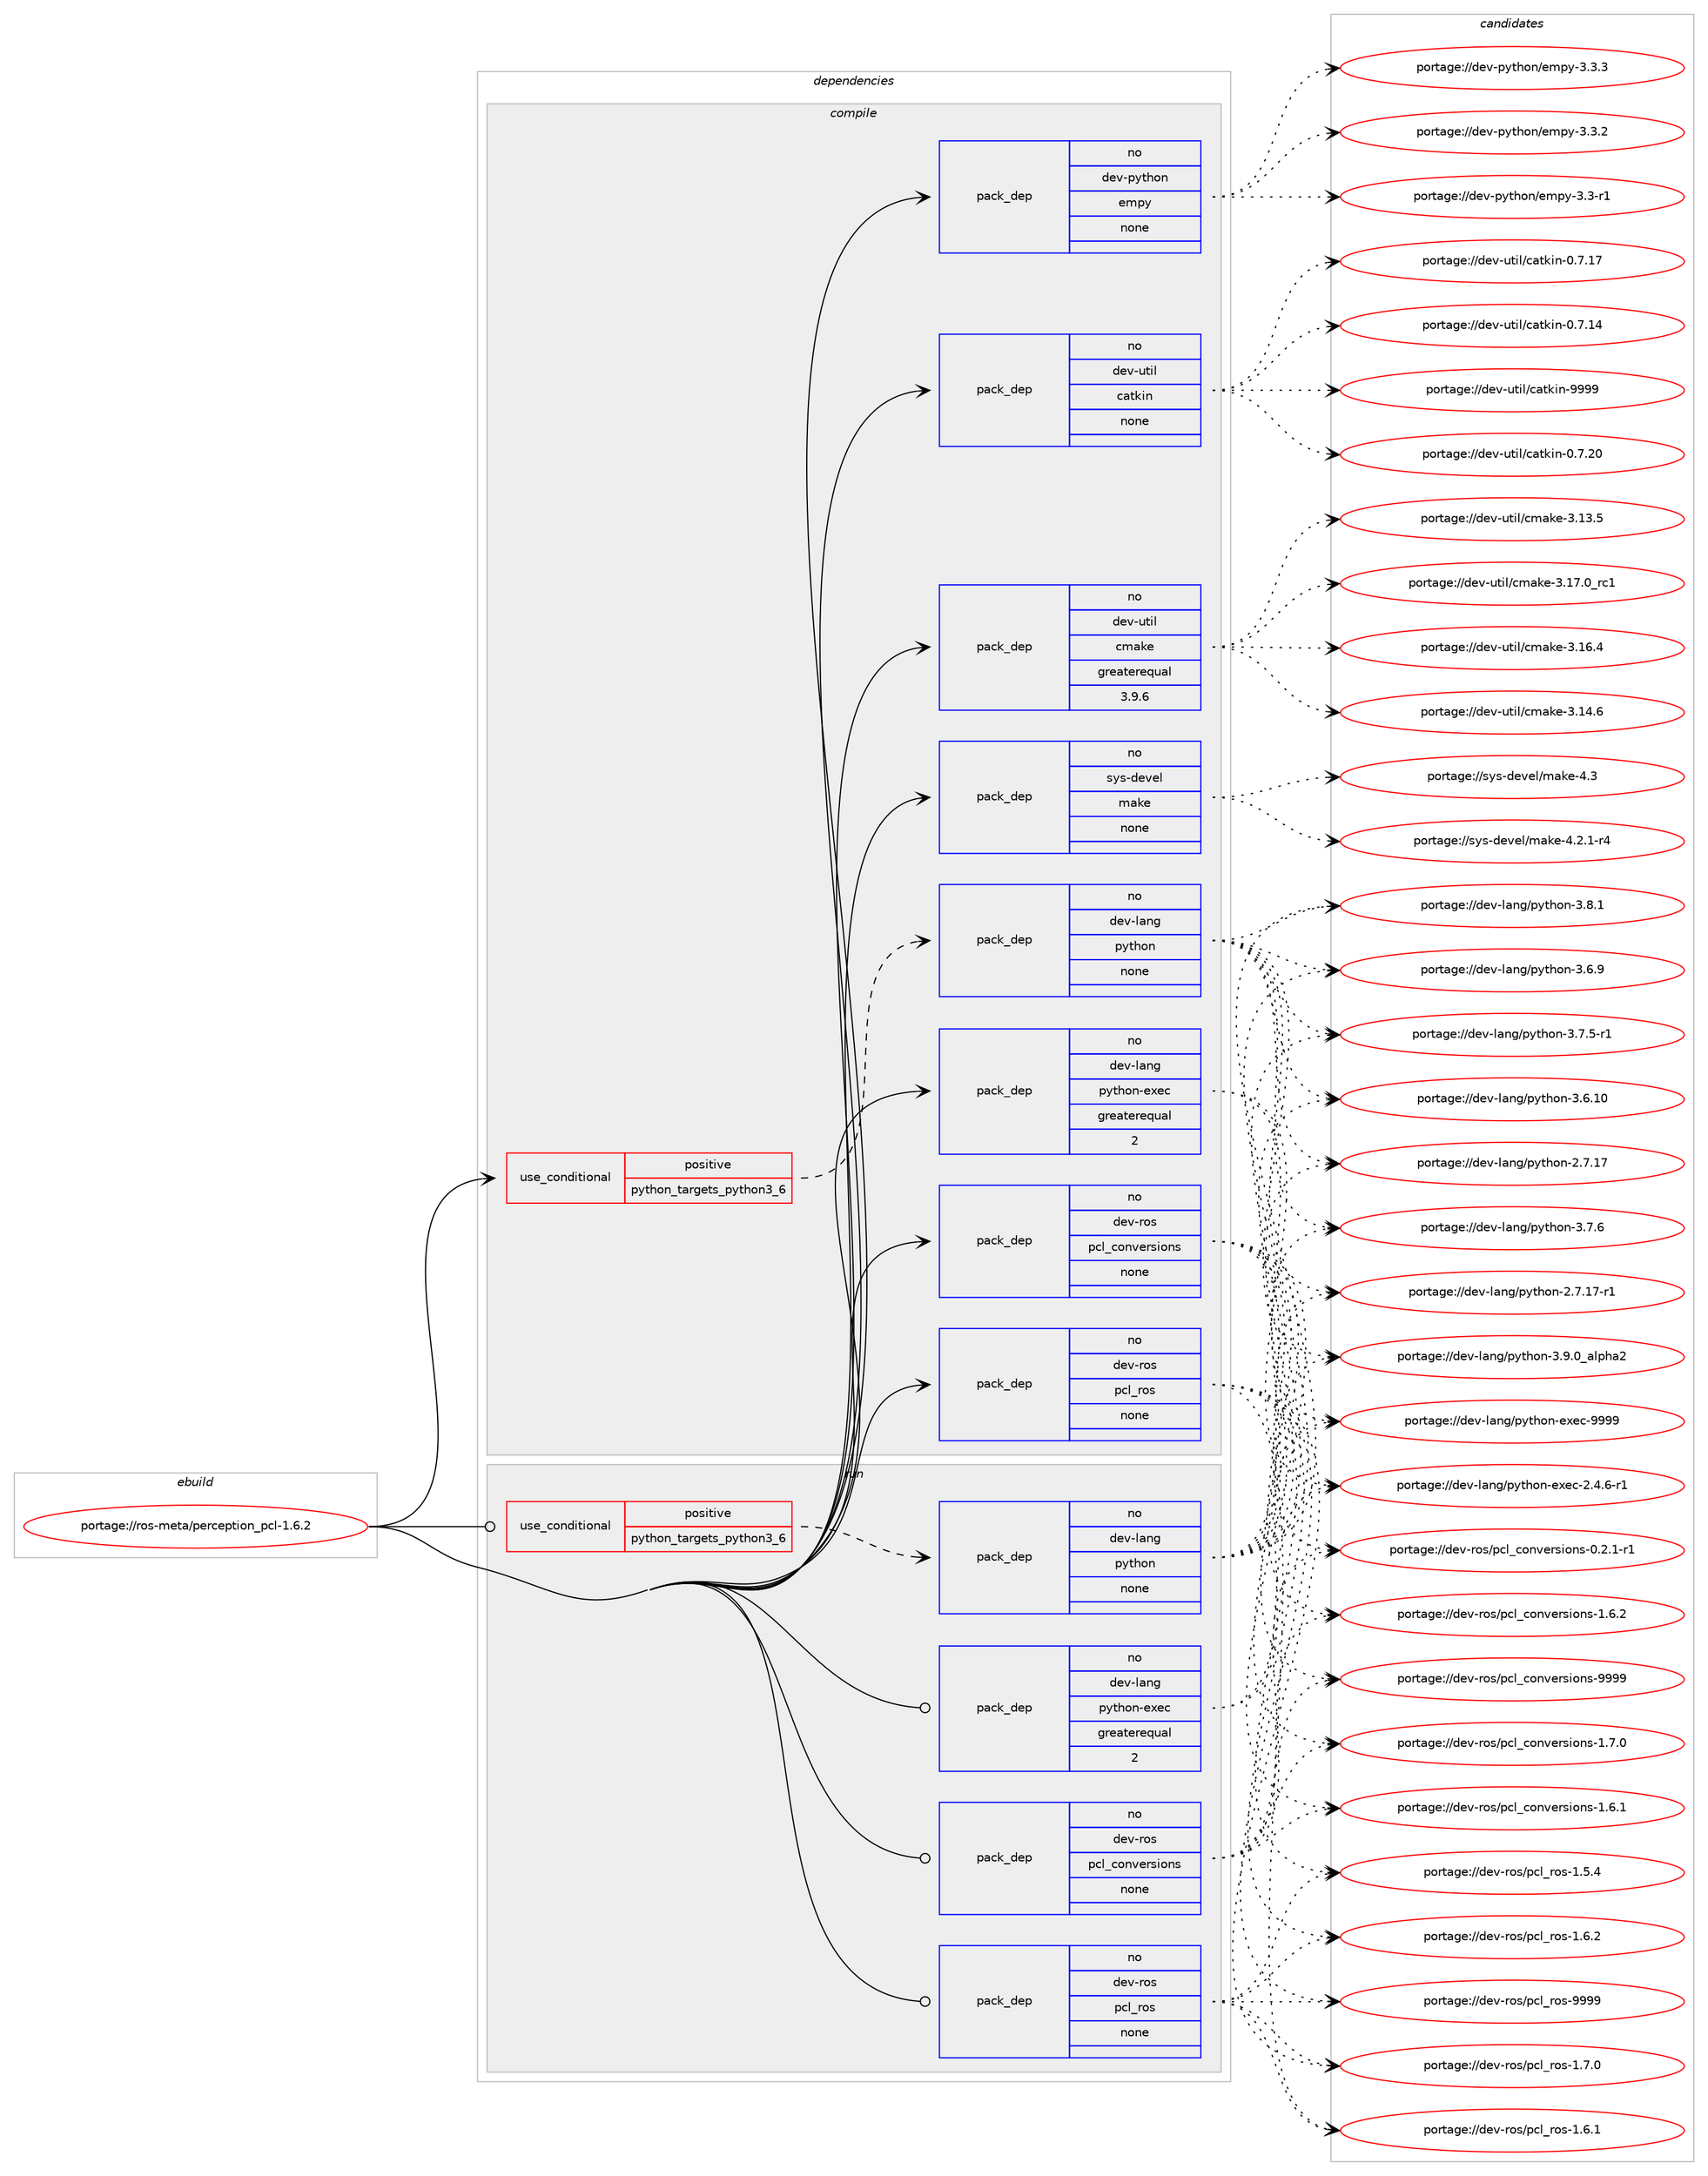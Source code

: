 digraph prolog {

# *************
# Graph options
# *************

newrank=true;
concentrate=true;
compound=true;
graph [rankdir=LR,fontname=Helvetica,fontsize=10,ranksep=1.5];#, ranksep=2.5, nodesep=0.2];
edge  [arrowhead=vee];
node  [fontname=Helvetica,fontsize=10];

# **********
# The ebuild
# **********

subgraph cluster_leftcol {
color=gray;
rank=same;
label=<<i>ebuild</i>>;
id [label="portage://ros-meta/perception_pcl-1.6.2", color=red, width=4, href="../ros-meta/perception_pcl-1.6.2.svg"];
}

# ****************
# The dependencies
# ****************

subgraph cluster_midcol {
color=gray;
label=<<i>dependencies</i>>;
subgraph cluster_compile {
fillcolor="#eeeeee";
style=filled;
label=<<i>compile</i>>;
subgraph cond20378 {
dependency102728 [label=<<TABLE BORDER="0" CELLBORDER="1" CELLSPACING="0" CELLPADDING="4"><TR><TD ROWSPAN="3" CELLPADDING="10">use_conditional</TD></TR><TR><TD>positive</TD></TR><TR><TD>python_targets_python3_6</TD></TR></TABLE>>, shape=none, color=red];
subgraph pack80582 {
dependency102729 [label=<<TABLE BORDER="0" CELLBORDER="1" CELLSPACING="0" CELLPADDING="4" WIDTH="220"><TR><TD ROWSPAN="6" CELLPADDING="30">pack_dep</TD></TR><TR><TD WIDTH="110">no</TD></TR><TR><TD>dev-lang</TD></TR><TR><TD>python</TD></TR><TR><TD>none</TD></TR><TR><TD></TD></TR></TABLE>>, shape=none, color=blue];
}
dependency102728:e -> dependency102729:w [weight=20,style="dashed",arrowhead="vee"];
}
id:e -> dependency102728:w [weight=20,style="solid",arrowhead="vee"];
subgraph pack80583 {
dependency102730 [label=<<TABLE BORDER="0" CELLBORDER="1" CELLSPACING="0" CELLPADDING="4" WIDTH="220"><TR><TD ROWSPAN="6" CELLPADDING="30">pack_dep</TD></TR><TR><TD WIDTH="110">no</TD></TR><TR><TD>dev-lang</TD></TR><TR><TD>python-exec</TD></TR><TR><TD>greaterequal</TD></TR><TR><TD>2</TD></TR></TABLE>>, shape=none, color=blue];
}
id:e -> dependency102730:w [weight=20,style="solid",arrowhead="vee"];
subgraph pack80584 {
dependency102731 [label=<<TABLE BORDER="0" CELLBORDER="1" CELLSPACING="0" CELLPADDING="4" WIDTH="220"><TR><TD ROWSPAN="6" CELLPADDING="30">pack_dep</TD></TR><TR><TD WIDTH="110">no</TD></TR><TR><TD>dev-python</TD></TR><TR><TD>empy</TD></TR><TR><TD>none</TD></TR><TR><TD></TD></TR></TABLE>>, shape=none, color=blue];
}
id:e -> dependency102731:w [weight=20,style="solid",arrowhead="vee"];
subgraph pack80585 {
dependency102732 [label=<<TABLE BORDER="0" CELLBORDER="1" CELLSPACING="0" CELLPADDING="4" WIDTH="220"><TR><TD ROWSPAN="6" CELLPADDING="30">pack_dep</TD></TR><TR><TD WIDTH="110">no</TD></TR><TR><TD>dev-ros</TD></TR><TR><TD>pcl_conversions</TD></TR><TR><TD>none</TD></TR><TR><TD></TD></TR></TABLE>>, shape=none, color=blue];
}
id:e -> dependency102732:w [weight=20,style="solid",arrowhead="vee"];
subgraph pack80586 {
dependency102733 [label=<<TABLE BORDER="0" CELLBORDER="1" CELLSPACING="0" CELLPADDING="4" WIDTH="220"><TR><TD ROWSPAN="6" CELLPADDING="30">pack_dep</TD></TR><TR><TD WIDTH="110">no</TD></TR><TR><TD>dev-ros</TD></TR><TR><TD>pcl_ros</TD></TR><TR><TD>none</TD></TR><TR><TD></TD></TR></TABLE>>, shape=none, color=blue];
}
id:e -> dependency102733:w [weight=20,style="solid",arrowhead="vee"];
subgraph pack80587 {
dependency102734 [label=<<TABLE BORDER="0" CELLBORDER="1" CELLSPACING="0" CELLPADDING="4" WIDTH="220"><TR><TD ROWSPAN="6" CELLPADDING="30">pack_dep</TD></TR><TR><TD WIDTH="110">no</TD></TR><TR><TD>dev-util</TD></TR><TR><TD>catkin</TD></TR><TR><TD>none</TD></TR><TR><TD></TD></TR></TABLE>>, shape=none, color=blue];
}
id:e -> dependency102734:w [weight=20,style="solid",arrowhead="vee"];
subgraph pack80588 {
dependency102735 [label=<<TABLE BORDER="0" CELLBORDER="1" CELLSPACING="0" CELLPADDING="4" WIDTH="220"><TR><TD ROWSPAN="6" CELLPADDING="30">pack_dep</TD></TR><TR><TD WIDTH="110">no</TD></TR><TR><TD>dev-util</TD></TR><TR><TD>cmake</TD></TR><TR><TD>greaterequal</TD></TR><TR><TD>3.9.6</TD></TR></TABLE>>, shape=none, color=blue];
}
id:e -> dependency102735:w [weight=20,style="solid",arrowhead="vee"];
subgraph pack80589 {
dependency102736 [label=<<TABLE BORDER="0" CELLBORDER="1" CELLSPACING="0" CELLPADDING="4" WIDTH="220"><TR><TD ROWSPAN="6" CELLPADDING="30">pack_dep</TD></TR><TR><TD WIDTH="110">no</TD></TR><TR><TD>sys-devel</TD></TR><TR><TD>make</TD></TR><TR><TD>none</TD></TR><TR><TD></TD></TR></TABLE>>, shape=none, color=blue];
}
id:e -> dependency102736:w [weight=20,style="solid",arrowhead="vee"];
}
subgraph cluster_compileandrun {
fillcolor="#eeeeee";
style=filled;
label=<<i>compile and run</i>>;
}
subgraph cluster_run {
fillcolor="#eeeeee";
style=filled;
label=<<i>run</i>>;
subgraph cond20379 {
dependency102737 [label=<<TABLE BORDER="0" CELLBORDER="1" CELLSPACING="0" CELLPADDING="4"><TR><TD ROWSPAN="3" CELLPADDING="10">use_conditional</TD></TR><TR><TD>positive</TD></TR><TR><TD>python_targets_python3_6</TD></TR></TABLE>>, shape=none, color=red];
subgraph pack80590 {
dependency102738 [label=<<TABLE BORDER="0" CELLBORDER="1" CELLSPACING="0" CELLPADDING="4" WIDTH="220"><TR><TD ROWSPAN="6" CELLPADDING="30">pack_dep</TD></TR><TR><TD WIDTH="110">no</TD></TR><TR><TD>dev-lang</TD></TR><TR><TD>python</TD></TR><TR><TD>none</TD></TR><TR><TD></TD></TR></TABLE>>, shape=none, color=blue];
}
dependency102737:e -> dependency102738:w [weight=20,style="dashed",arrowhead="vee"];
}
id:e -> dependency102737:w [weight=20,style="solid",arrowhead="odot"];
subgraph pack80591 {
dependency102739 [label=<<TABLE BORDER="0" CELLBORDER="1" CELLSPACING="0" CELLPADDING="4" WIDTH="220"><TR><TD ROWSPAN="6" CELLPADDING="30">pack_dep</TD></TR><TR><TD WIDTH="110">no</TD></TR><TR><TD>dev-lang</TD></TR><TR><TD>python-exec</TD></TR><TR><TD>greaterequal</TD></TR><TR><TD>2</TD></TR></TABLE>>, shape=none, color=blue];
}
id:e -> dependency102739:w [weight=20,style="solid",arrowhead="odot"];
subgraph pack80592 {
dependency102740 [label=<<TABLE BORDER="0" CELLBORDER="1" CELLSPACING="0" CELLPADDING="4" WIDTH="220"><TR><TD ROWSPAN="6" CELLPADDING="30">pack_dep</TD></TR><TR><TD WIDTH="110">no</TD></TR><TR><TD>dev-ros</TD></TR><TR><TD>pcl_conversions</TD></TR><TR><TD>none</TD></TR><TR><TD></TD></TR></TABLE>>, shape=none, color=blue];
}
id:e -> dependency102740:w [weight=20,style="solid",arrowhead="odot"];
subgraph pack80593 {
dependency102741 [label=<<TABLE BORDER="0" CELLBORDER="1" CELLSPACING="0" CELLPADDING="4" WIDTH="220"><TR><TD ROWSPAN="6" CELLPADDING="30">pack_dep</TD></TR><TR><TD WIDTH="110">no</TD></TR><TR><TD>dev-ros</TD></TR><TR><TD>pcl_ros</TD></TR><TR><TD>none</TD></TR><TR><TD></TD></TR></TABLE>>, shape=none, color=blue];
}
id:e -> dependency102741:w [weight=20,style="solid",arrowhead="odot"];
}
}

# **************
# The candidates
# **************

subgraph cluster_choices {
rank=same;
color=gray;
label=<<i>candidates</i>>;

subgraph choice80582 {
color=black;
nodesep=1;
choice10010111845108971101034711212111610411111045514657464895971081121049750 [label="portage://dev-lang/python-3.9.0_alpha2", color=red, width=4,href="../dev-lang/python-3.9.0_alpha2.svg"];
choice100101118451089711010347112121116104111110455146564649 [label="portage://dev-lang/python-3.8.1", color=red, width=4,href="../dev-lang/python-3.8.1.svg"];
choice100101118451089711010347112121116104111110455146554654 [label="portage://dev-lang/python-3.7.6", color=red, width=4,href="../dev-lang/python-3.7.6.svg"];
choice1001011184510897110103471121211161041111104551465546534511449 [label="portage://dev-lang/python-3.7.5-r1", color=red, width=4,href="../dev-lang/python-3.7.5-r1.svg"];
choice100101118451089711010347112121116104111110455146544657 [label="portage://dev-lang/python-3.6.9", color=red, width=4,href="../dev-lang/python-3.6.9.svg"];
choice10010111845108971101034711212111610411111045514654464948 [label="portage://dev-lang/python-3.6.10", color=red, width=4,href="../dev-lang/python-3.6.10.svg"];
choice100101118451089711010347112121116104111110455046554649554511449 [label="portage://dev-lang/python-2.7.17-r1", color=red, width=4,href="../dev-lang/python-2.7.17-r1.svg"];
choice10010111845108971101034711212111610411111045504655464955 [label="portage://dev-lang/python-2.7.17", color=red, width=4,href="../dev-lang/python-2.7.17.svg"];
dependency102729:e -> choice10010111845108971101034711212111610411111045514657464895971081121049750:w [style=dotted,weight="100"];
dependency102729:e -> choice100101118451089711010347112121116104111110455146564649:w [style=dotted,weight="100"];
dependency102729:e -> choice100101118451089711010347112121116104111110455146554654:w [style=dotted,weight="100"];
dependency102729:e -> choice1001011184510897110103471121211161041111104551465546534511449:w [style=dotted,weight="100"];
dependency102729:e -> choice100101118451089711010347112121116104111110455146544657:w [style=dotted,weight="100"];
dependency102729:e -> choice10010111845108971101034711212111610411111045514654464948:w [style=dotted,weight="100"];
dependency102729:e -> choice100101118451089711010347112121116104111110455046554649554511449:w [style=dotted,weight="100"];
dependency102729:e -> choice10010111845108971101034711212111610411111045504655464955:w [style=dotted,weight="100"];
}
subgraph choice80583 {
color=black;
nodesep=1;
choice10010111845108971101034711212111610411111045101120101994557575757 [label="portage://dev-lang/python-exec-9999", color=red, width=4,href="../dev-lang/python-exec-9999.svg"];
choice10010111845108971101034711212111610411111045101120101994550465246544511449 [label="portage://dev-lang/python-exec-2.4.6-r1", color=red, width=4,href="../dev-lang/python-exec-2.4.6-r1.svg"];
dependency102730:e -> choice10010111845108971101034711212111610411111045101120101994557575757:w [style=dotted,weight="100"];
dependency102730:e -> choice10010111845108971101034711212111610411111045101120101994550465246544511449:w [style=dotted,weight="100"];
}
subgraph choice80584 {
color=black;
nodesep=1;
choice1001011184511212111610411111047101109112121455146514651 [label="portage://dev-python/empy-3.3.3", color=red, width=4,href="../dev-python/empy-3.3.3.svg"];
choice1001011184511212111610411111047101109112121455146514650 [label="portage://dev-python/empy-3.3.2", color=red, width=4,href="../dev-python/empy-3.3.2.svg"];
choice1001011184511212111610411111047101109112121455146514511449 [label="portage://dev-python/empy-3.3-r1", color=red, width=4,href="../dev-python/empy-3.3-r1.svg"];
dependency102731:e -> choice1001011184511212111610411111047101109112121455146514651:w [style=dotted,weight="100"];
dependency102731:e -> choice1001011184511212111610411111047101109112121455146514650:w [style=dotted,weight="100"];
dependency102731:e -> choice1001011184511212111610411111047101109112121455146514511449:w [style=dotted,weight="100"];
}
subgraph choice80585 {
color=black;
nodesep=1;
choice10010111845114111115471129910895991111101181011141151051111101154557575757 [label="portage://dev-ros/pcl_conversions-9999", color=red, width=4,href="../dev-ros/pcl_conversions-9999.svg"];
choice1001011184511411111547112991089599111110118101114115105111110115454946554648 [label="portage://dev-ros/pcl_conversions-1.7.0", color=red, width=4,href="../dev-ros/pcl_conversions-1.7.0.svg"];
choice1001011184511411111547112991089599111110118101114115105111110115454946544650 [label="portage://dev-ros/pcl_conversions-1.6.2", color=red, width=4,href="../dev-ros/pcl_conversions-1.6.2.svg"];
choice1001011184511411111547112991089599111110118101114115105111110115454946544649 [label="portage://dev-ros/pcl_conversions-1.6.1", color=red, width=4,href="../dev-ros/pcl_conversions-1.6.1.svg"];
choice10010111845114111115471129910895991111101181011141151051111101154548465046494511449 [label="portage://dev-ros/pcl_conversions-0.2.1-r1", color=red, width=4,href="../dev-ros/pcl_conversions-0.2.1-r1.svg"];
dependency102732:e -> choice10010111845114111115471129910895991111101181011141151051111101154557575757:w [style=dotted,weight="100"];
dependency102732:e -> choice1001011184511411111547112991089599111110118101114115105111110115454946554648:w [style=dotted,weight="100"];
dependency102732:e -> choice1001011184511411111547112991089599111110118101114115105111110115454946544650:w [style=dotted,weight="100"];
dependency102732:e -> choice1001011184511411111547112991089599111110118101114115105111110115454946544649:w [style=dotted,weight="100"];
dependency102732:e -> choice10010111845114111115471129910895991111101181011141151051111101154548465046494511449:w [style=dotted,weight="100"];
}
subgraph choice80586 {
color=black;
nodesep=1;
choice100101118451141111154711299108951141111154557575757 [label="portage://dev-ros/pcl_ros-9999", color=red, width=4,href="../dev-ros/pcl_ros-9999.svg"];
choice10010111845114111115471129910895114111115454946554648 [label="portage://dev-ros/pcl_ros-1.7.0", color=red, width=4,href="../dev-ros/pcl_ros-1.7.0.svg"];
choice10010111845114111115471129910895114111115454946544650 [label="portage://dev-ros/pcl_ros-1.6.2", color=red, width=4,href="../dev-ros/pcl_ros-1.6.2.svg"];
choice10010111845114111115471129910895114111115454946544649 [label="portage://dev-ros/pcl_ros-1.6.1", color=red, width=4,href="../dev-ros/pcl_ros-1.6.1.svg"];
choice10010111845114111115471129910895114111115454946534652 [label="portage://dev-ros/pcl_ros-1.5.4", color=red, width=4,href="../dev-ros/pcl_ros-1.5.4.svg"];
dependency102733:e -> choice100101118451141111154711299108951141111154557575757:w [style=dotted,weight="100"];
dependency102733:e -> choice10010111845114111115471129910895114111115454946554648:w [style=dotted,weight="100"];
dependency102733:e -> choice10010111845114111115471129910895114111115454946544650:w [style=dotted,weight="100"];
dependency102733:e -> choice10010111845114111115471129910895114111115454946544649:w [style=dotted,weight="100"];
dependency102733:e -> choice10010111845114111115471129910895114111115454946534652:w [style=dotted,weight="100"];
}
subgraph choice80587 {
color=black;
nodesep=1;
choice100101118451171161051084799971161071051104557575757 [label="portage://dev-util/catkin-9999", color=red, width=4,href="../dev-util/catkin-9999.svg"];
choice1001011184511711610510847999711610710511045484655465048 [label="portage://dev-util/catkin-0.7.20", color=red, width=4,href="../dev-util/catkin-0.7.20.svg"];
choice1001011184511711610510847999711610710511045484655464955 [label="portage://dev-util/catkin-0.7.17", color=red, width=4,href="../dev-util/catkin-0.7.17.svg"];
choice1001011184511711610510847999711610710511045484655464952 [label="portage://dev-util/catkin-0.7.14", color=red, width=4,href="../dev-util/catkin-0.7.14.svg"];
dependency102734:e -> choice100101118451171161051084799971161071051104557575757:w [style=dotted,weight="100"];
dependency102734:e -> choice1001011184511711610510847999711610710511045484655465048:w [style=dotted,weight="100"];
dependency102734:e -> choice1001011184511711610510847999711610710511045484655464955:w [style=dotted,weight="100"];
dependency102734:e -> choice1001011184511711610510847999711610710511045484655464952:w [style=dotted,weight="100"];
}
subgraph choice80588 {
color=black;
nodesep=1;
choice1001011184511711610510847991099710710145514649554648951149949 [label="portage://dev-util/cmake-3.17.0_rc1", color=red, width=4,href="../dev-util/cmake-3.17.0_rc1.svg"];
choice1001011184511711610510847991099710710145514649544652 [label="portage://dev-util/cmake-3.16.4", color=red, width=4,href="../dev-util/cmake-3.16.4.svg"];
choice1001011184511711610510847991099710710145514649524654 [label="portage://dev-util/cmake-3.14.6", color=red, width=4,href="../dev-util/cmake-3.14.6.svg"];
choice1001011184511711610510847991099710710145514649514653 [label="portage://dev-util/cmake-3.13.5", color=red, width=4,href="../dev-util/cmake-3.13.5.svg"];
dependency102735:e -> choice1001011184511711610510847991099710710145514649554648951149949:w [style=dotted,weight="100"];
dependency102735:e -> choice1001011184511711610510847991099710710145514649544652:w [style=dotted,weight="100"];
dependency102735:e -> choice1001011184511711610510847991099710710145514649524654:w [style=dotted,weight="100"];
dependency102735:e -> choice1001011184511711610510847991099710710145514649514653:w [style=dotted,weight="100"];
}
subgraph choice80589 {
color=black;
nodesep=1;
choice11512111545100101118101108471099710710145524651 [label="portage://sys-devel/make-4.3", color=red, width=4,href="../sys-devel/make-4.3.svg"];
choice1151211154510010111810110847109971071014552465046494511452 [label="portage://sys-devel/make-4.2.1-r4", color=red, width=4,href="../sys-devel/make-4.2.1-r4.svg"];
dependency102736:e -> choice11512111545100101118101108471099710710145524651:w [style=dotted,weight="100"];
dependency102736:e -> choice1151211154510010111810110847109971071014552465046494511452:w [style=dotted,weight="100"];
}
subgraph choice80590 {
color=black;
nodesep=1;
choice10010111845108971101034711212111610411111045514657464895971081121049750 [label="portage://dev-lang/python-3.9.0_alpha2", color=red, width=4,href="../dev-lang/python-3.9.0_alpha2.svg"];
choice100101118451089711010347112121116104111110455146564649 [label="portage://dev-lang/python-3.8.1", color=red, width=4,href="../dev-lang/python-3.8.1.svg"];
choice100101118451089711010347112121116104111110455146554654 [label="portage://dev-lang/python-3.7.6", color=red, width=4,href="../dev-lang/python-3.7.6.svg"];
choice1001011184510897110103471121211161041111104551465546534511449 [label="portage://dev-lang/python-3.7.5-r1", color=red, width=4,href="../dev-lang/python-3.7.5-r1.svg"];
choice100101118451089711010347112121116104111110455146544657 [label="portage://dev-lang/python-3.6.9", color=red, width=4,href="../dev-lang/python-3.6.9.svg"];
choice10010111845108971101034711212111610411111045514654464948 [label="portage://dev-lang/python-3.6.10", color=red, width=4,href="../dev-lang/python-3.6.10.svg"];
choice100101118451089711010347112121116104111110455046554649554511449 [label="portage://dev-lang/python-2.7.17-r1", color=red, width=4,href="../dev-lang/python-2.7.17-r1.svg"];
choice10010111845108971101034711212111610411111045504655464955 [label="portage://dev-lang/python-2.7.17", color=red, width=4,href="../dev-lang/python-2.7.17.svg"];
dependency102738:e -> choice10010111845108971101034711212111610411111045514657464895971081121049750:w [style=dotted,weight="100"];
dependency102738:e -> choice100101118451089711010347112121116104111110455146564649:w [style=dotted,weight="100"];
dependency102738:e -> choice100101118451089711010347112121116104111110455146554654:w [style=dotted,weight="100"];
dependency102738:e -> choice1001011184510897110103471121211161041111104551465546534511449:w [style=dotted,weight="100"];
dependency102738:e -> choice100101118451089711010347112121116104111110455146544657:w [style=dotted,weight="100"];
dependency102738:e -> choice10010111845108971101034711212111610411111045514654464948:w [style=dotted,weight="100"];
dependency102738:e -> choice100101118451089711010347112121116104111110455046554649554511449:w [style=dotted,weight="100"];
dependency102738:e -> choice10010111845108971101034711212111610411111045504655464955:w [style=dotted,weight="100"];
}
subgraph choice80591 {
color=black;
nodesep=1;
choice10010111845108971101034711212111610411111045101120101994557575757 [label="portage://dev-lang/python-exec-9999", color=red, width=4,href="../dev-lang/python-exec-9999.svg"];
choice10010111845108971101034711212111610411111045101120101994550465246544511449 [label="portage://dev-lang/python-exec-2.4.6-r1", color=red, width=4,href="../dev-lang/python-exec-2.4.6-r1.svg"];
dependency102739:e -> choice10010111845108971101034711212111610411111045101120101994557575757:w [style=dotted,weight="100"];
dependency102739:e -> choice10010111845108971101034711212111610411111045101120101994550465246544511449:w [style=dotted,weight="100"];
}
subgraph choice80592 {
color=black;
nodesep=1;
choice10010111845114111115471129910895991111101181011141151051111101154557575757 [label="portage://dev-ros/pcl_conversions-9999", color=red, width=4,href="../dev-ros/pcl_conversions-9999.svg"];
choice1001011184511411111547112991089599111110118101114115105111110115454946554648 [label="portage://dev-ros/pcl_conversions-1.7.0", color=red, width=4,href="../dev-ros/pcl_conversions-1.7.0.svg"];
choice1001011184511411111547112991089599111110118101114115105111110115454946544650 [label="portage://dev-ros/pcl_conversions-1.6.2", color=red, width=4,href="../dev-ros/pcl_conversions-1.6.2.svg"];
choice1001011184511411111547112991089599111110118101114115105111110115454946544649 [label="portage://dev-ros/pcl_conversions-1.6.1", color=red, width=4,href="../dev-ros/pcl_conversions-1.6.1.svg"];
choice10010111845114111115471129910895991111101181011141151051111101154548465046494511449 [label="portage://dev-ros/pcl_conversions-0.2.1-r1", color=red, width=4,href="../dev-ros/pcl_conversions-0.2.1-r1.svg"];
dependency102740:e -> choice10010111845114111115471129910895991111101181011141151051111101154557575757:w [style=dotted,weight="100"];
dependency102740:e -> choice1001011184511411111547112991089599111110118101114115105111110115454946554648:w [style=dotted,weight="100"];
dependency102740:e -> choice1001011184511411111547112991089599111110118101114115105111110115454946544650:w [style=dotted,weight="100"];
dependency102740:e -> choice1001011184511411111547112991089599111110118101114115105111110115454946544649:w [style=dotted,weight="100"];
dependency102740:e -> choice10010111845114111115471129910895991111101181011141151051111101154548465046494511449:w [style=dotted,weight="100"];
}
subgraph choice80593 {
color=black;
nodesep=1;
choice100101118451141111154711299108951141111154557575757 [label="portage://dev-ros/pcl_ros-9999", color=red, width=4,href="../dev-ros/pcl_ros-9999.svg"];
choice10010111845114111115471129910895114111115454946554648 [label="portage://dev-ros/pcl_ros-1.7.0", color=red, width=4,href="../dev-ros/pcl_ros-1.7.0.svg"];
choice10010111845114111115471129910895114111115454946544650 [label="portage://dev-ros/pcl_ros-1.6.2", color=red, width=4,href="../dev-ros/pcl_ros-1.6.2.svg"];
choice10010111845114111115471129910895114111115454946544649 [label="portage://dev-ros/pcl_ros-1.6.1", color=red, width=4,href="../dev-ros/pcl_ros-1.6.1.svg"];
choice10010111845114111115471129910895114111115454946534652 [label="portage://dev-ros/pcl_ros-1.5.4", color=red, width=4,href="../dev-ros/pcl_ros-1.5.4.svg"];
dependency102741:e -> choice100101118451141111154711299108951141111154557575757:w [style=dotted,weight="100"];
dependency102741:e -> choice10010111845114111115471129910895114111115454946554648:w [style=dotted,weight="100"];
dependency102741:e -> choice10010111845114111115471129910895114111115454946544650:w [style=dotted,weight="100"];
dependency102741:e -> choice10010111845114111115471129910895114111115454946544649:w [style=dotted,weight="100"];
dependency102741:e -> choice10010111845114111115471129910895114111115454946534652:w [style=dotted,weight="100"];
}
}

}
